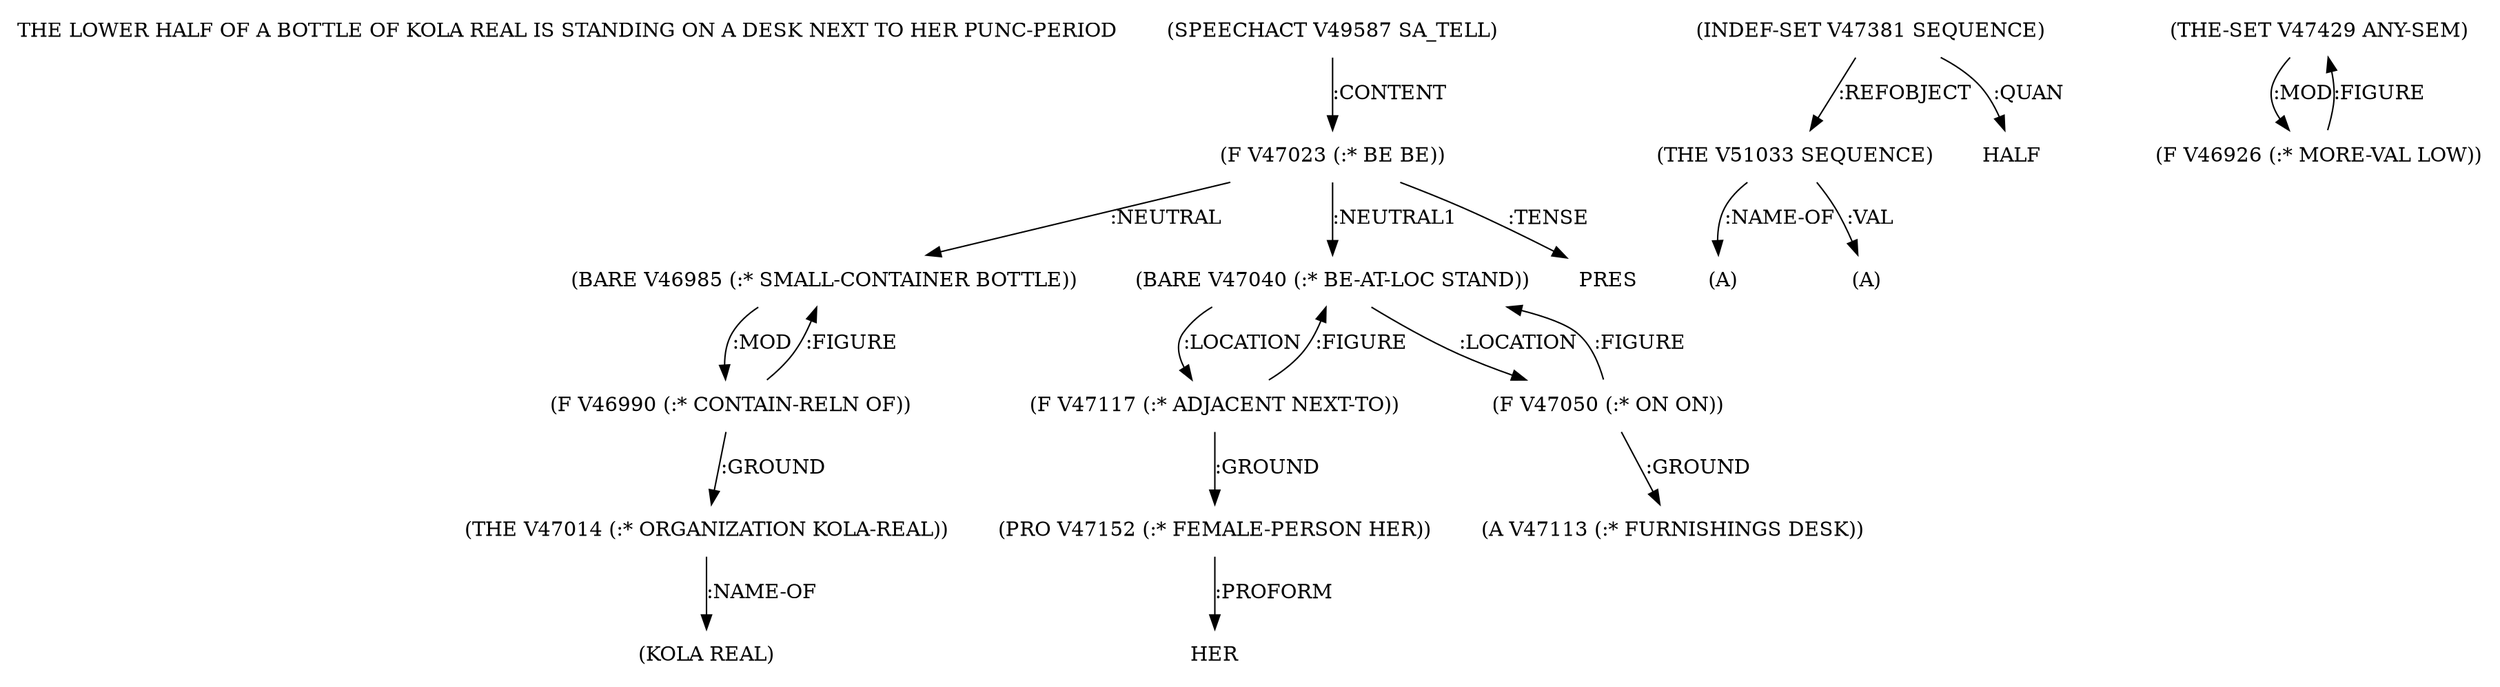 digraph Terms {
  node [shape=none]
  "THE LOWER HALF OF A BOTTLE OF KOLA REAL IS STANDING ON A DESK NEXT TO HER PUNC-PERIOD"
  "V49587" [label="(SPEECHACT V49587 SA_TELL)"]
  "V49587" -> "V47023" [label=":CONTENT"]
  "V47023" [label="(F V47023 (:* BE BE))"]
  "V47023" -> "V46985" [label=":NEUTRAL"]
  "V47023" -> "V47040" [label=":NEUTRAL1"]
  "V47023" -> "NT58174" [label=":TENSE"]
  "NT58174" [label="PRES"]
  "V46985" [label="(BARE V46985 (:* SMALL-CONTAINER BOTTLE))"]
  "V46985" -> "V46990" [label=":MOD"]
  "V46990" [label="(F V46990 (:* CONTAIN-RELN OF))"]
  "V46990" -> "V47014" [label=":GROUND"]
  "V46990" -> "V46985" [label=":FIGURE"]
  "V47014" [label="(THE V47014 (:* ORGANIZATION KOLA-REAL))"]
  "V47014" -> "NT58175" [label=":NAME-OF"]
  "NT58175" [label="(KOLA REAL)"]
  "V47040" [label="(BARE V47040 (:* BE-AT-LOC STAND))"]
  "V47040" -> "V47117" [label=":LOCATION"]
  "V47040" -> "V47050" [label=":LOCATION"]
  "V47050" [label="(F V47050 (:* ON ON))"]
  "V47050" -> "V47113" [label=":GROUND"]
  "V47050" -> "V47040" [label=":FIGURE"]
  "V47113" [label="(A V47113 (:* FURNISHINGS DESK))"]
  "V47117" [label="(F V47117 (:* ADJACENT NEXT-TO))"]
  "V47117" -> "V47152" [label=":GROUND"]
  "V47117" -> "V47040" [label=":FIGURE"]
  "V47152" [label="(PRO V47152 (:* FEMALE-PERSON HER))"]
  "V47152" -> "NT58176" [label=":PROFORM"]
  "NT58176" [label="HER"]
  "V47381" [label="(INDEF-SET V47381 SEQUENCE)"]
  "V47381" -> "V51033" [label=":REFOBJECT"]
  "V47381" -> "NT58177" [label=":QUAN"]
  "NT58177" [label="HALF"]
  "V51033" [label="(THE V51033 SEQUENCE)"]
  "V51033" -> "NT58178" [label=":NAME-OF"]
  "NT58178" [label="(A)"]
  "V51033" -> "NT58179" [label=":VAL"]
  "NT58179" [label="(A)"]
  "V47429" [label="(THE-SET V47429 ANY-SEM)"]
  "V47429" -> "V46926" [label=":MOD"]
  "V46926" [label="(F V46926 (:* MORE-VAL LOW))"]
  "V46926" -> "V47429" [label=":FIGURE"]
}
